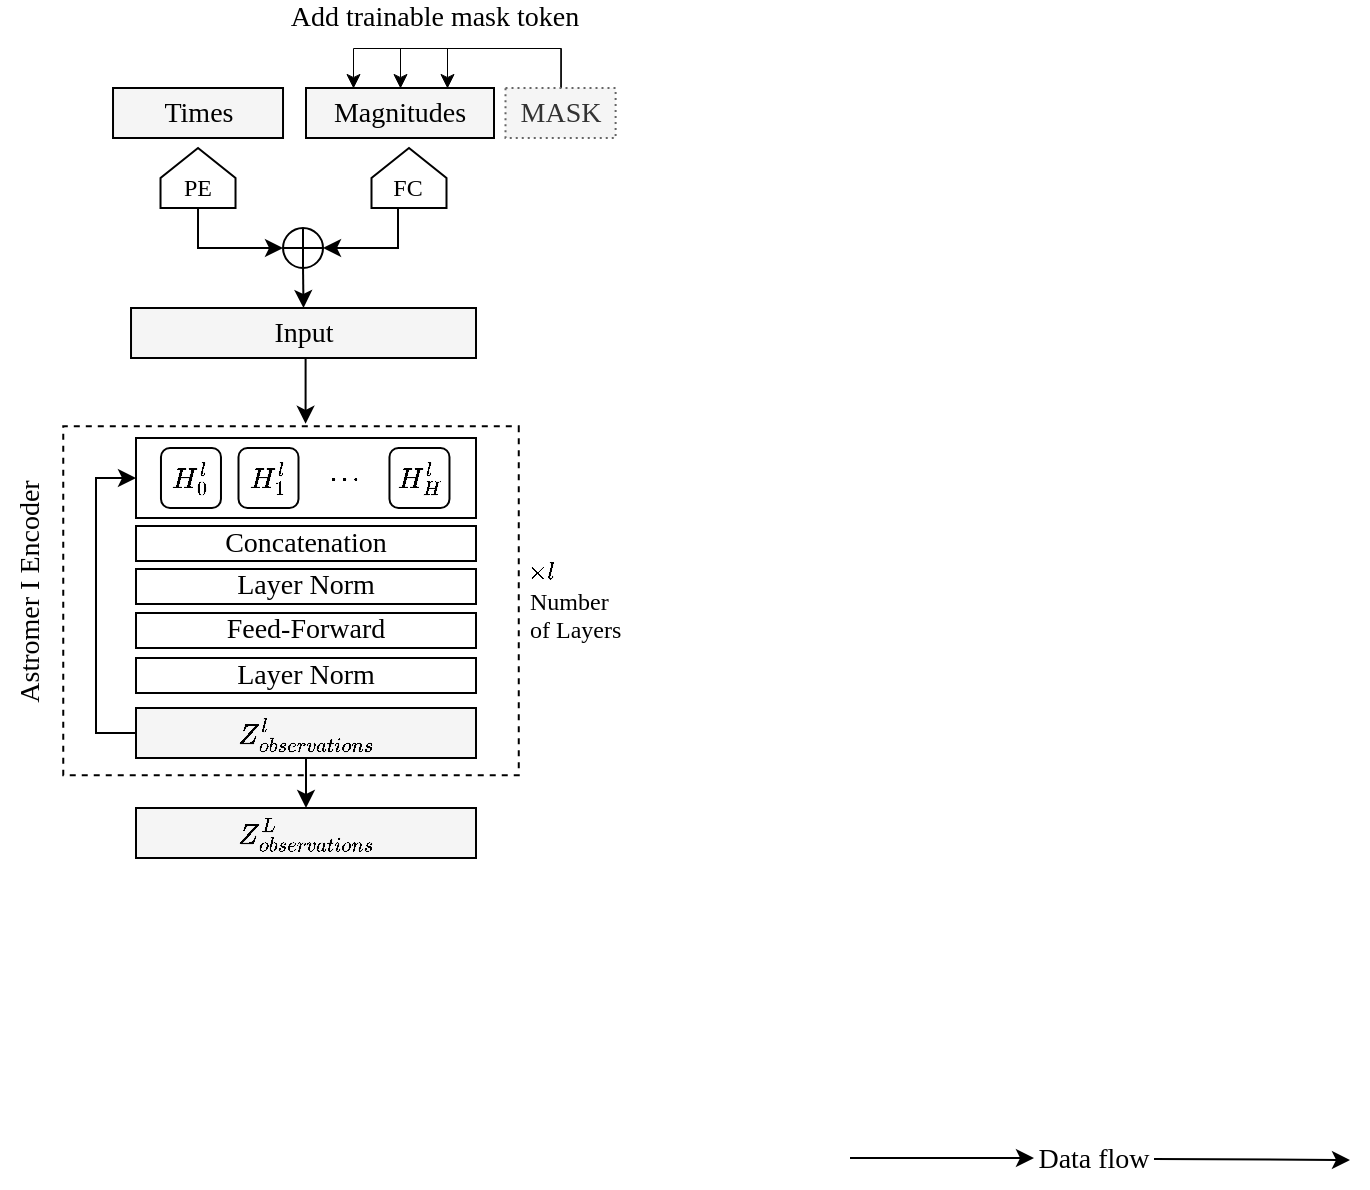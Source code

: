 <mxfile version="24.7.17">
  <diagram name="Page-1" id="y4vLvt-76Si4RtkFSOu0">
    <mxGraphModel dx="1143" dy="617" grid="1" gridSize="10" guides="1" tooltips="1" connect="1" arrows="1" fold="1" page="1" pageScale="1" pageWidth="850" pageHeight="1100" math="1" shadow="0">
      <root>
        <mxCell id="0" />
        <mxCell id="1" parent="0" />
        <mxCell id="wwrD06Fq2FmV6nign4Eu-43" value="" style="rounded=0;whiteSpace=wrap;html=1;fillColor=none;dashed=1;rotation=90;" parent="1" vertex="1">
          <mxGeometry x="165.26" y="362.5" width="174.49" height="227.75" as="geometry" />
        </mxCell>
        <mxCell id="wwrD06Fq2FmV6nign4Eu-1" value="" style="rounded=0;whiteSpace=wrap;html=1;rotation=90;" parent="1" vertex="1">
          <mxGeometry x="240" y="330" width="40" height="170" as="geometry" />
        </mxCell>
        <mxCell id="wwrD06Fq2FmV6nign4Eu-2" value="$$H^l_0$$" style="rounded=1;whiteSpace=wrap;html=1;" parent="1" vertex="1">
          <mxGeometry x="187.49" y="400" width="30" height="30" as="geometry" />
        </mxCell>
        <mxCell id="wwrD06Fq2FmV6nign4Eu-3" value="$$H^l_1$$" style="rounded=1;whiteSpace=wrap;html=1;" parent="1" vertex="1">
          <mxGeometry x="226.25" y="400" width="30" height="30" as="geometry" />
        </mxCell>
        <mxCell id="wwrD06Fq2FmV6nign4Eu-6" value="$$H^l_H$$" style="rounded=1;whiteSpace=wrap;html=1;" parent="1" vertex="1">
          <mxGeometry x="301.74" y="400" width="30" height="30" as="geometry" />
        </mxCell>
        <mxCell id="wwrD06Fq2FmV6nign4Eu-13" value="&lt;font style=&quot;font-size: 14px;&quot; face=&quot;Garamond&quot;&gt;Layer Norm&lt;/font&gt;" style="rounded=0;whiteSpace=wrap;html=1;rotation=0;" parent="1" vertex="1">
          <mxGeometry x="175" y="460.5" width="170" height="17.5" as="geometry" />
        </mxCell>
        <mxCell id="wwrD06Fq2FmV6nign4Eu-46" value="&lt;font style=&quot;font-size: 14px;&quot; face=&quot;Garamond&quot;&gt;Astromer I Encoder&lt;/font&gt;" style="text;html=1;strokeColor=none;fillColor=none;align=center;verticalAlign=middle;whiteSpace=wrap;rounded=0;rotation=-90;" parent="1" vertex="1">
          <mxGeometry x="7.49" y="456.5" width="229.5" height="30" as="geometry" />
        </mxCell>
        <mxCell id="wwrD06Fq2FmV6nign4Eu-62" value="&lt;font face=&quot;Garamond&quot;&gt;&lt;span style=&quot;font-size: 14px;&quot;&gt;Feed-Forward&lt;/span&gt;&lt;/font&gt;" style="rounded=0;whiteSpace=wrap;html=1;rotation=0;" parent="1" vertex="1">
          <mxGeometry x="175" y="482.5" width="170" height="17.5" as="geometry" />
        </mxCell>
        <mxCell id="wwrD06Fq2FmV6nign4Eu-63" value="&lt;font style=&quot;font-size: 14px;&quot; face=&quot;Garamond&quot;&gt;Layer Norm&lt;/font&gt;" style="rounded=0;whiteSpace=wrap;html=1;rotation=0;" parent="1" vertex="1">
          <mxGeometry x="175" y="505" width="170" height="17.5" as="geometry" />
        </mxCell>
        <mxCell id="wwrD06Fq2FmV6nign4Eu-64" value="&lt;font style=&quot;font-size: 14px;&quot; face=&quot;Garamond&quot;&gt;Concatenation&lt;/font&gt;" style="rounded=0;whiteSpace=wrap;html=1;rotation=0;" parent="1" vertex="1">
          <mxGeometry x="175" y="439" width="170" height="17.5" as="geometry" />
        </mxCell>
        <mxCell id="wwrD06Fq2FmV6nign4Eu-75" value="" style="endArrow=classic;html=1;rounded=0;" parent="1" target="wwrD06Fq2FmV6nign4Eu-76" edge="1">
          <mxGeometry width="50" height="50" relative="1" as="geometry">
            <mxPoint x="532" y="755" as="sourcePoint" />
            <mxPoint x="797" y="746" as="targetPoint" />
          </mxGeometry>
        </mxCell>
        <mxCell id="wwrD06Fq2FmV6nign4Eu-76" value="&lt;font style=&quot;font-size: 14px;&quot; face=&quot;Garamond&quot;&gt;Data flow&lt;/font&gt;" style="text;html=1;strokeColor=none;fillColor=none;align=center;verticalAlign=middle;whiteSpace=wrap;rounded=0;fontSize=14;" parent="1" vertex="1">
          <mxGeometry x="624" y="740" width="60" height="30" as="geometry" />
        </mxCell>
        <mxCell id="wwrD06Fq2FmV6nign4Eu-77" value="" style="endArrow=classic;html=1;rounded=0;" parent="1" edge="1">
          <mxGeometry width="50" height="50" relative="1" as="geometry">
            <mxPoint x="684" y="755.5" as="sourcePoint" />
            <mxPoint x="782" y="756" as="targetPoint" />
          </mxGeometry>
        </mxCell>
        <mxCell id="2FoJdGfeoaIXx9aN3MB_-1" value="&lt;font style=&quot;font-size: 14px;&quot; face=&quot;Garamond&quot;&gt;Times&lt;/font&gt;" style="rounded=0;whiteSpace=wrap;html=1;rotation=0;fillColor=#f5f5f5;fontColor=#000000;strokeColor=#000000;" parent="1" vertex="1">
          <mxGeometry x="163.51" y="220" width="85" height="25" as="geometry" />
        </mxCell>
        <mxCell id="B1TuRugq0NuTsc5Qmgj4-3" style="edgeStyle=orthogonalEdgeStyle;rounded=0;orthogonalLoop=1;jettySize=auto;html=1;exitX=0.5;exitY=0;exitDx=0;exitDy=0;entryX=0.75;entryY=0;entryDx=0;entryDy=0;strokeWidth=0.5;" parent="1" source="2FoJdGfeoaIXx9aN3MB_-2" target="2FoJdGfeoaIXx9aN3MB_-22" edge="1">
          <mxGeometry relative="1" as="geometry">
            <mxPoint x="356.5" y="403" as="targetPoint" />
          </mxGeometry>
        </mxCell>
        <mxCell id="B1TuRugq0NuTsc5Qmgj4-4" style="edgeStyle=orthogonalEdgeStyle;rounded=0;orthogonalLoop=1;jettySize=auto;html=1;exitX=0.5;exitY=0;exitDx=0;exitDy=0;entryX=0.5;entryY=0;entryDx=0;entryDy=0;strokeWidth=0.5;" parent="1" source="2FoJdGfeoaIXx9aN3MB_-2" target="2FoJdGfeoaIXx9aN3MB_-22" edge="1">
          <mxGeometry relative="1" as="geometry" />
        </mxCell>
        <mxCell id="B1TuRugq0NuTsc5Qmgj4-5" style="edgeStyle=orthogonalEdgeStyle;rounded=0;orthogonalLoop=1;jettySize=auto;html=1;exitX=0.5;exitY=0;exitDx=0;exitDy=0;entryX=0.25;entryY=0;entryDx=0;entryDy=0;strokeWidth=0.5;" parent="1" source="2FoJdGfeoaIXx9aN3MB_-2" target="2FoJdGfeoaIXx9aN3MB_-22" edge="1">
          <mxGeometry relative="1" as="geometry" />
        </mxCell>
        <mxCell id="2FoJdGfeoaIXx9aN3MB_-2" value="&lt;font style=&quot;font-size: 14px;&quot; face=&quot;Garamond&quot;&gt;MASK&lt;/font&gt;" style="rounded=0;whiteSpace=wrap;html=1;rotation=0;fillColor=#f5f5f5;fontColor=#333333;strokeColor=#666666;dashed=1;dashPattern=1 2;" parent="1" vertex="1">
          <mxGeometry x="359.75" y="220" width="55.06" height="25" as="geometry" />
        </mxCell>
        <mxCell id="TlcrkHhbJHrK77Zrc6XK-13" style="edgeStyle=orthogonalEdgeStyle;rounded=0;orthogonalLoop=1;jettySize=auto;html=1;exitX=0.5;exitY=1;exitDx=0;exitDy=0;entryX=0.5;entryY=0;entryDx=0;entryDy=0;" edge="1" parent="1" source="2FoJdGfeoaIXx9aN3MB_-13" target="2FoJdGfeoaIXx9aN3MB_-20">
          <mxGeometry relative="1" as="geometry" />
        </mxCell>
        <mxCell id="TlcrkHhbJHrK77Zrc6XK-15" style="edgeStyle=orthogonalEdgeStyle;rounded=0;orthogonalLoop=1;jettySize=auto;html=1;exitX=0;exitY=0.5;exitDx=0;exitDy=0;entryX=0.5;entryY=1;entryDx=0;entryDy=0;" edge="1" parent="1" source="2FoJdGfeoaIXx9aN3MB_-13" target="wwrD06Fq2FmV6nign4Eu-1">
          <mxGeometry relative="1" as="geometry" />
        </mxCell>
        <mxCell id="2FoJdGfeoaIXx9aN3MB_-13" value="&lt;font style=&quot;font-size: 14px;&quot; face=&quot;Garamond&quot;&gt;$$Z^{l}_{observations}$$&lt;/font&gt;" style="rounded=0;whiteSpace=wrap;html=1;rotation=0;fillColor=#f5f5f5;strokeColor=#000000;fontColor=#000000;" parent="1" vertex="1">
          <mxGeometry x="175" y="530" width="170" height="25" as="geometry" />
        </mxCell>
        <mxCell id="2FoJdGfeoaIXx9aN3MB_-20" value="&lt;font style=&quot;font-size: 14px;&quot; face=&quot;Garamond&quot;&gt;$$Z^{L}_{observations}$$&lt;/font&gt;" style="rounded=0;whiteSpace=wrap;html=1;rotation=0;fillColor=#f5f5f5;strokeColor=#000000;fontColor=#000000;" parent="1" vertex="1">
          <mxGeometry x="175" y="580" width="170" height="25" as="geometry" />
        </mxCell>
        <mxCell id="2FoJdGfeoaIXx9aN3MB_-22" value="&lt;font style=&quot;font-size: 14px;&quot; face=&quot;Garamond&quot;&gt;Magnitudes&lt;/font&gt;" style="rounded=0;whiteSpace=wrap;html=1;rotation=0;fillColor=#f5f5f5;fontColor=#000000;strokeColor=#000000;" parent="1" vertex="1">
          <mxGeometry x="260" y="220" width="94" height="25" as="geometry" />
        </mxCell>
        <mxCell id="B1TuRugq0NuTsc5Qmgj4-6" value="&lt;font style=&quot;font-size: 14px;&quot; face=&quot;Garamond&quot;&gt;Add trainable mask token&lt;/font&gt;" style="text;html=1;align=center;verticalAlign=middle;whiteSpace=wrap;rounded=0;rotation=0;" parent="1" vertex="1">
          <mxGeometry x="230" y="180" width="189.29" height="10" as="geometry" />
        </mxCell>
        <mxCell id="B1TuRugq0NuTsc5Qmgj4-14" value="" style="shape=loopLimit;whiteSpace=wrap;html=1;rotation=0;" parent="1" vertex="1">
          <mxGeometry x="187.26" y="250" width="37.5" height="30" as="geometry" />
        </mxCell>
        <mxCell id="TlcrkHhbJHrK77Zrc6XK-4" style="edgeStyle=orthogonalEdgeStyle;rounded=0;orthogonalLoop=1;jettySize=auto;html=1;exitX=0.5;exitY=1;exitDx=0;exitDy=0;entryX=0;entryY=0.5;entryDx=0;entryDy=0;" edge="1" parent="1" source="B1TuRugq0NuTsc5Qmgj4-15" target="B1TuRugq0NuTsc5Qmgj4-18">
          <mxGeometry relative="1" as="geometry" />
        </mxCell>
        <mxCell id="B1TuRugq0NuTsc5Qmgj4-15" value="&lt;font style=&quot;font-size: 12px;&quot; face=&quot;Garamond&quot;&gt;PE&lt;/font&gt;" style="text;html=1;align=center;verticalAlign=middle;whiteSpace=wrap;rounded=0;" parent="1" vertex="1">
          <mxGeometry x="191.01" y="260" width="30" height="20" as="geometry" />
        </mxCell>
        <mxCell id="TlcrkHhbJHrK77Zrc6XK-3" style="edgeStyle=orthogonalEdgeStyle;rounded=0;orthogonalLoop=1;jettySize=auto;html=1;exitX=0.5;exitY=1;exitDx=0;exitDy=0;entryX=1;entryY=0.5;entryDx=0;entryDy=0;" edge="1" parent="1" source="B1TuRugq0NuTsc5Qmgj4-17" target="B1TuRugq0NuTsc5Qmgj4-18">
          <mxGeometry relative="1" as="geometry">
            <Array as="points">
              <mxPoint x="306" y="300" />
            </Array>
          </mxGeometry>
        </mxCell>
        <mxCell id="B1TuRugq0NuTsc5Qmgj4-16" value="" style="shape=loopLimit;whiteSpace=wrap;html=1;rotation=0;" parent="1" vertex="1">
          <mxGeometry x="292.75" y="250" width="37.5" height="30" as="geometry" />
        </mxCell>
        <mxCell id="B1TuRugq0NuTsc5Qmgj4-17" value="&lt;font face=&quot;Garamond&quot;&gt;FC&lt;/font&gt;" style="text;html=1;align=center;verticalAlign=middle;whiteSpace=wrap;rounded=0;" parent="1" vertex="1">
          <mxGeometry x="296.47" y="260" width="30" height="20" as="geometry" />
        </mxCell>
        <mxCell id="TlcrkHhbJHrK77Zrc6XK-5" style="edgeStyle=orthogonalEdgeStyle;rounded=0;orthogonalLoop=1;jettySize=auto;html=1;exitX=0.5;exitY=1;exitDx=0;exitDy=0;entryX=0.5;entryY=0;entryDx=0;entryDy=0;" edge="1" parent="1" source="B1TuRugq0NuTsc5Qmgj4-18" target="B1TuRugq0NuTsc5Qmgj4-21">
          <mxGeometry relative="1" as="geometry" />
        </mxCell>
        <mxCell id="B1TuRugq0NuTsc5Qmgj4-18" value="" style="shape=orEllipse;perimeter=ellipsePerimeter;whiteSpace=wrap;html=1;backgroundOutline=1;" parent="1" vertex="1">
          <mxGeometry x="248.51" y="290" width="20" height="20" as="geometry" />
        </mxCell>
        <mxCell id="B1TuRugq0NuTsc5Qmgj4-21" value="&lt;font style=&quot;font-size: 14px;&quot; face=&quot;Garamond&quot;&gt;Input&lt;/font&gt;" style="rounded=0;whiteSpace=wrap;html=1;rotation=0;fillColor=#f5f5f5;fontColor=#000000;strokeColor=#000000;" parent="1" vertex="1">
          <mxGeometry x="172.51" y="330" width="172.49" height="25" as="geometry" />
        </mxCell>
        <mxCell id="TlcrkHhbJHrK77Zrc6XK-16" value="&lt;div align=&quot;left&quot;&gt;&lt;font face=&quot;Garamond&quot;&gt;$$\times l$$ &lt;br&gt;&lt;/font&gt;&lt;/div&gt;" style="text;html=1;align=center;verticalAlign=middle;whiteSpace=wrap;rounded=0;" vertex="1" parent="1">
          <mxGeometry x="339.75" y="432.5" width="75.06" height="73.5" as="geometry" />
        </mxCell>
        <mxCell id="TlcrkHhbJHrK77Zrc6XK-17" value="&lt;div&gt;&lt;font face=&quot;Garamond&quot;&gt;$$\cdots$$&lt;/font&gt;&lt;/div&gt;" style="text;html=1;align=center;verticalAlign=middle;whiteSpace=wrap;rounded=0;" vertex="1" parent="1">
          <mxGeometry x="248.51" y="400" width="60" height="30" as="geometry" />
        </mxCell>
        <mxCell id="TlcrkHhbJHrK77Zrc6XK-18" style="edgeStyle=orthogonalEdgeStyle;rounded=0;orthogonalLoop=1;jettySize=auto;html=1;exitX=0.5;exitY=1;exitDx=0;exitDy=0;entryX=-0.007;entryY=0.468;entryDx=0;entryDy=0;entryPerimeter=0;" edge="1" parent="1" source="B1TuRugq0NuTsc5Qmgj4-21" target="wwrD06Fq2FmV6nign4Eu-43">
          <mxGeometry relative="1" as="geometry" />
        </mxCell>
        <mxCell id="TlcrkHhbJHrK77Zrc6XK-19" value="&lt;div align=&quot;left&quot;&gt;&lt;font face=&quot;Garamond&quot;&gt;Number&amp;nbsp;&lt;/font&gt;&lt;/div&gt;&lt;div align=&quot;left&quot;&gt;&lt;font face=&quot;Garamond&quot;&gt;of Layers&lt;/font&gt;&lt;/div&gt;" style="text;whiteSpace=wrap;html=1;" vertex="1" parent="1">
          <mxGeometry x="370" y="462.5" width="90" height="60" as="geometry" />
        </mxCell>
      </root>
    </mxGraphModel>
  </diagram>
</mxfile>
